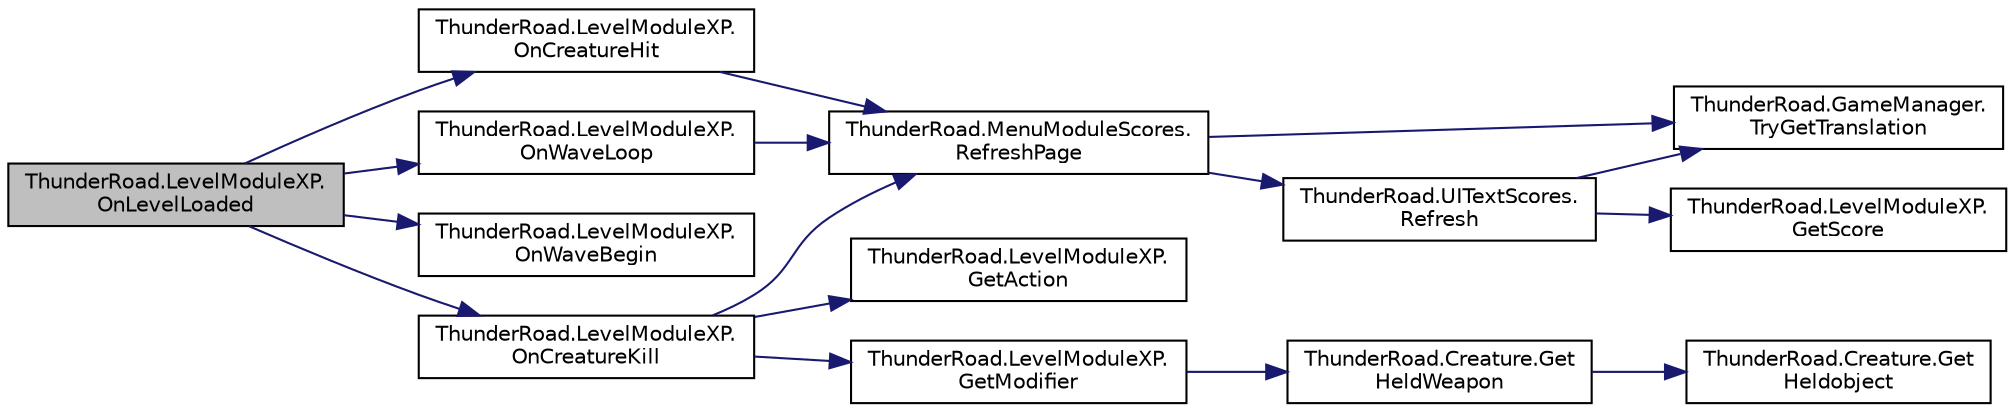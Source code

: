 digraph "ThunderRoad.LevelModuleXP.OnLevelLoaded"
{
 // LATEX_PDF_SIZE
  edge [fontname="Helvetica",fontsize="10",labelfontname="Helvetica",labelfontsize="10"];
  node [fontname="Helvetica",fontsize="10",shape=record];
  rankdir="LR";
  Node1 [label="ThunderRoad.LevelModuleXP.\lOnLevelLoaded",height=0.2,width=0.4,color="black", fillcolor="grey75", style="filled", fontcolor="black",tooltip="Called when [level loaded]."];
  Node1 -> Node2 [color="midnightblue",fontsize="10",style="solid",fontname="Helvetica"];
  Node2 [label="ThunderRoad.LevelModuleXP.\lOnCreatureHit",height=0.2,width=0.4,color="black", fillcolor="white", style="filled",URL="$class_thunder_road_1_1_level_module_x_p.html#af2e02a20ba5dc4501ac85f22aa70df8d",tooltip="Called when [creature hit]."];
  Node2 -> Node3 [color="midnightblue",fontsize="10",style="solid",fontname="Helvetica"];
  Node3 [label="ThunderRoad.MenuModuleScores.\lRefreshPage",height=0.2,width=0.4,color="black", fillcolor="white", style="filled",URL="$class_thunder_road_1_1_menu_module_scores.html#aa870de8ae60c50ad896b4799b76571cf",tooltip="Refreshes the page."];
  Node3 -> Node4 [color="midnightblue",fontsize="10",style="solid",fontname="Helvetica"];
  Node4 [label="ThunderRoad.UITextScores.\lRefresh",height=0.2,width=0.4,color="black", fillcolor="white", style="filled",URL="$class_thunder_road_1_1_u_i_text_scores.html#ab79475e78619cabdcc28319cb67c8e6c",tooltip="Refreshes this instance."];
  Node4 -> Node5 [color="midnightblue",fontsize="10",style="solid",fontname="Helvetica"];
  Node5 [label="ThunderRoad.LevelModuleXP.\lGetScore",height=0.2,width=0.4,color="black", fillcolor="white", style="filled",URL="$class_thunder_road_1_1_level_module_x_p.html#ac91e8f70d4d2074f883ded46ddf33a07",tooltip="Gets the score."];
  Node4 -> Node6 [color="midnightblue",fontsize="10",style="solid",fontname="Helvetica"];
  Node6 [label="ThunderRoad.GameManager.\lTryGetTranslation",height=0.2,width=0.4,color="black", fillcolor="white", style="filled",URL="$class_thunder_road_1_1_game_manager.html#a0c20ba391a6ecdcd925df6ed831e8b15",tooltip="Tries the get translation."];
  Node3 -> Node6 [color="midnightblue",fontsize="10",style="solid",fontname="Helvetica"];
  Node1 -> Node7 [color="midnightblue",fontsize="10",style="solid",fontname="Helvetica"];
  Node7 [label="ThunderRoad.LevelModuleXP.\lOnCreatureKill",height=0.2,width=0.4,color="black", fillcolor="white", style="filled",URL="$class_thunder_road_1_1_level_module_x_p.html#ad7eab810b03f074669f1844ca85bc851",tooltip="Called when [creature kill]."];
  Node7 -> Node8 [color="midnightblue",fontsize="10",style="solid",fontname="Helvetica"];
  Node8 [label="ThunderRoad.LevelModuleXP.\lGetAction",height=0.2,width=0.4,color="black", fillcolor="white", style="filled",URL="$class_thunder_road_1_1_level_module_x_p.html#ad67f6e085de157afb49d4c068a12e50d",tooltip="Gets the action."];
  Node7 -> Node9 [color="midnightblue",fontsize="10",style="solid",fontname="Helvetica"];
  Node9 [label="ThunderRoad.LevelModuleXP.\lGetModifier",height=0.2,width=0.4,color="black", fillcolor="white", style="filled",URL="$class_thunder_road_1_1_level_module_x_p.html#a4e4f82c448fe42e9dbd5498f24fb51ba",tooltip="Gets the modifier."];
  Node9 -> Node10 [color="midnightblue",fontsize="10",style="solid",fontname="Helvetica"];
  Node10 [label="ThunderRoad.Creature.Get\lHeldWeapon",height=0.2,width=0.4,color="black", fillcolor="white", style="filled",URL="$class_thunder_road_1_1_creature.html#a790853480d9afe6be4850fe1be95427a",tooltip="Gets the held weapon."];
  Node10 -> Node11 [color="midnightblue",fontsize="10",style="solid",fontname="Helvetica"];
  Node11 [label="ThunderRoad.Creature.Get\lHeldobject",height=0.2,width=0.4,color="black", fillcolor="white", style="filled",URL="$class_thunder_road_1_1_creature.html#a494221977ba15283dc2d54acd8e9bebf",tooltip="Gets the heldobject."];
  Node7 -> Node3 [color="midnightblue",fontsize="10",style="solid",fontname="Helvetica"];
  Node1 -> Node12 [color="midnightblue",fontsize="10",style="solid",fontname="Helvetica"];
  Node12 [label="ThunderRoad.LevelModuleXP.\lOnWaveBegin",height=0.2,width=0.4,color="black", fillcolor="white", style="filled",URL="$class_thunder_road_1_1_level_module_x_p.html#a922b9ef75ac112e48113af676162ecf3",tooltip="Called when [wave begin]."];
  Node1 -> Node13 [color="midnightblue",fontsize="10",style="solid",fontname="Helvetica"];
  Node13 [label="ThunderRoad.LevelModuleXP.\lOnWaveLoop",height=0.2,width=0.4,color="black", fillcolor="white", style="filled",URL="$class_thunder_road_1_1_level_module_x_p.html#aae1400fc818c37b675b5f4f201b8aaa5",tooltip="Called when [wave loop]."];
  Node13 -> Node3 [color="midnightblue",fontsize="10",style="solid",fontname="Helvetica"];
}
